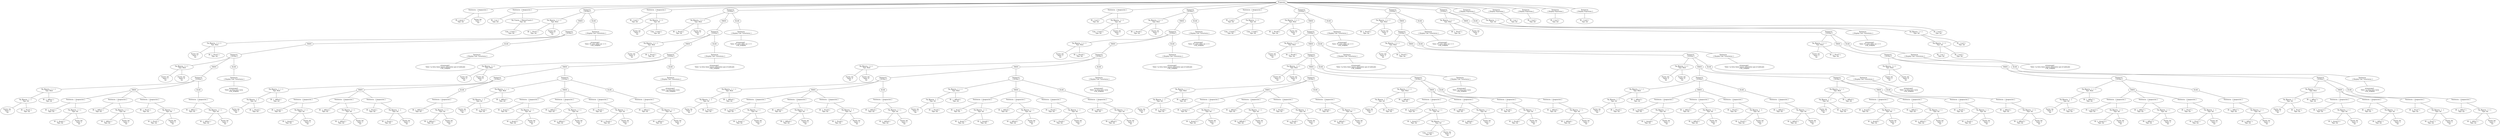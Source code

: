 graph G {nodo_programa[label="Programa"]
nodo_1560911714[label="Sentencia - [ Asignacion ] -
 :="]
nodo_programa--nodo_1560911714
nodo_1972439101[label=" ID - [ pivot ] - 
 Tipo: Int"]
nodo_1560911714--nodo_1972439101
nodo_443308702[label="Factor_Int  
 Valor: 1 
Int"]
nodo_1560911714--nodo_443308702
nodo_1494279232[label="Sentencia - [ Asignacion ] -
 :="]
nodo_programa--nodo_1494279232
nodo_2007328737[label=" ID - [ res ] - 
 Tipo: Int"]
nodo_1494279232--nodo_2007328737
nodo_6566818[label=" Op_Unaria - [ MenosUnario ] - 
 Tipo: Int"]
nodo_1494279232--nodo_6566818
nodo_9309905961[label=" Cola - [ Cola1 ] - 
 Tipo: Int"]
nodo_6566818--nodo_9309905961
nodo_1161082381[label="Sentencia
 - [ If Else ] -"]
nodo_programa--nodo_1161082381
nodo_1067938912[label=" Op_Binaria - [ >= ] - 
 Tipo: Bool"]
nodo_1161082381--nodo_1067938912
nodo_1637506559[label=" ID - [ _Pivot1 ] - 
 Tipo: Int"]
nodo_1067938912--nodo_1637506559
nodo_517380410[label="Factor_Int  
 Valor: 1 
Int"]
nodo_1067938912--nodo_517380410
nodo_11610823811[label="THEN"]
nodo_1161082381--nodo_11610823811
nodo_2117255219[label="Sentencia
 - [ If Else ] -"]
nodo_11610823811--nodo_2117255219
nodo_2058534881[label=" Op_Binaria - [ >= ] - 
 Tipo: Bool"]
nodo_2117255219--nodo_2058534881
nodo_1232367853[label="Factor_Int  
 Valor: 1 
Int"]
nodo_2058534881--nodo_1232367853
nodo_1673605040[label=" ID - [ _Pivot1 ] - 
 Tipo: Int"]
nodo_2058534881--nodo_1673605040
nodo_21172552191[label="THEN"]
nodo_2117255219--nodo_21172552191
nodo_186276003[label="Sentencia
 - [ If Else ] -"]
nodo_21172552191--nodo_186276003
nodo_1681433494[label=" Op_Binaria - [ > ] - 
 Tipo: Bool"]
nodo_186276003--nodo_1681433494
nodo_237061348[label="Factor_Int  
 Valor: 1 
Int"]
nodo_1681433494--nodo_237061348
nodo_1685538367[label="Factor_Int  
 Valor: 0 
Int"]
nodo_1681433494--nodo_1685538367
nodo_1862760031[label="THEN"]
nodo_186276003--nodo_1862760031
nodo_1030870354[label="Sentencia
 - [ If Else ] -"]
nodo_1862760031--nodo_1030870354
nodo_485815673[label=" Op_Binaria - [ == ] - 
 Tipo: Bool"]
nodo_1030870354--nodo_485815673
nodo_410424423[label=" Op_Binaria - [ - ] - 
 Tipo: Int"]
nodo_485815673--nodo_410424423
nodo_1190035432[label="Factor_Int  
 Valor: 1 
Int"]
nodo_410424423--nodo_1190035432
nodo_1963387170[label=" ID - [ _Pivot1 ] - 
 Tipo: Int"]
nodo_410424423--nodo_1963387170
nodo_1323468230[label=" ID - [ _IdPos1 ] - 
 Tipo: Int"]
nodo_485815673--nodo_1323468230
nodo_10308703541[label="THEN"]
nodo_1030870354--nodo_10308703541
nodo_1645995473[label="Sentencia - [ Asignacion ] -
 :="]
nodo_10308703541--nodo_1645995473
nodo_1463801669[label=" ID - [ _Acum1 ] - 
 Tipo: Int"]
nodo_1645995473--nodo_1463801669
nodo_355629945[label=" Op_Binaria - [ + ] - 
 Tipo: Int"]
nodo_1645995473--nodo_355629945
nodo_1327763628[label=" ID - [ _Acum1 ] - 
 Tipo: Int"]
nodo_355629945--nodo_1327763628
nodo_939047783[label="Factor_Int  
 Valor: 1 
Int"]
nodo_355629945--nodo_939047783
nodo_1915503092[label="Sentencia - [ Asignacion ] -
 :="]
nodo_10308703541--nodo_1915503092
nodo_1535128843[label=" ID - [ _IdPos1 ] - 
 Tipo: Int"]
nodo_1915503092--nodo_1535128843
nodo_1567581361[label=" Op_Binaria - [ + ] - 
 Tipo: Int"]
nodo_1915503092--nodo_1567581361
nodo_849460928[label=" ID - [ _IdPos1 ] - 
 Tipo: Int"]
nodo_1567581361--nodo_849460928
nodo_580024961[label="Factor_Int  
 Valor: 1 
Int"]
nodo_1567581361--nodo_580024961
nodo_2027961269[label="Sentencia - [ Asignacion ] -
 :="]
nodo_10308703541--nodo_2027961269
nodo_1586270964[label=" ID - [ _Pivot1 ] - 
 Tipo: Int"]
nodo_2027961269--nodo_1586270964
nodo_1642360923[label=" Op_Binaria - [ - ] - 
 Tipo: Int"]
nodo_2027961269--nodo_1642360923
nodo_1343441044[label=" ID - [ _Pivot1 ] - 
 Tipo: Int"]
nodo_1642360923--nodo_1343441044
nodo_693632176[label="Factor_Int  
 Valor: 1 
Int"]
nodo_1642360923--nodo_693632176
nodo_10308703542[label="ELSE"]
nodo_1030870354--nodo_10308703542
nodo_326549596[label="Sentencia - [ Asignacion ] -
 :="]
nodo_10308703542--nodo_326549596
nodo_1364335809[label=" ID - [ _IdPos1 ] - 
 Tipo: Int"]
nodo_326549596--nodo_1364335809
nodo_458209687[label=" Op_Binaria - [ + ] - 
 Tipo: Int"]
nodo_326549596--nodo_458209687
nodo_233530418[label=" ID - [ _IdPos1 ] - 
 Tipo: Int"]
nodo_458209687--nodo_233530418
nodo_683287027[label="Factor_Int  
 Valor: 1 
Int"]
nodo_458209687--nodo_683287027
nodo_1862760032[label="ELSE"]
nodo_186276003--nodo_1862760032
nodo_1766822961[label="Sentencia
 - [ Display Cad. Caracteres ] -"]
nodo_1862760032--nodo_1766822961
nodo_254413710[label="strmensaje3  
 Valor: La lista esta vacia 
CTE_STRING"]
nodo_1766822961--nodo_254413710
nodo_21172552192[label="ELSE"]
nodo_2117255219--nodo_21172552192
nodo_1496724653[label="Sentencia
 - [ Display Cad. Caracteres ] -"]
nodo_21172552192--nodo_1496724653
nodo_553264065[label="strmensaje2  
 Valor: La lista tiene menos elementos que el indicado 
CTE_STRING"]
nodo_1496724653--nodo_553264065
nodo_11610823812[label="ELSE"]
nodo_1161082381--nodo_11610823812
nodo_897697267[label="Sentencia
 - [ Display Cad. Caracteres ] -"]
nodo_11610823812--nodo_897697267
nodo_1789447862[label="strmensaje1  
 Valor: El valor debe ser >=1 
CTE_STRING"]
nodo_897697267--nodo_1789447862
nodo_1104106489[label="Sentencia - [ Asignacion ] -
 :="]
nodo_programa--nodo_1104106489
nodo_38997010[label=" ID - [ res2 ] - 
 Tipo: Int"]
nodo_1104106489--nodo_38997010
nodo_1029991479[label=" Op_Binaria - [ + ] - 
 Tipo: Int"]
nodo_1104106489--nodo_1029991479
nodo_1650967483[label="Factor_Int  
 Valor: 1 
Int"]
nodo_1029991479--nodo_1650967483
nodo_6481293641[label=" Cola - [ Cola2 ] - 
 Tipo: Int"]
nodo_1029991479--nodo_6481293641
nodo_1942406066[label="Sentencia
 - [ If Else ] -"]
nodo_programa--nodo_1942406066
nodo_1213415012[label=" Op_Binaria - [ >= ] - 
 Tipo: Bool"]
nodo_1942406066--nodo_1213415012
nodo_1688376486[label=" ID - [ _Pivot2 ] - 
 Tipo: Int"]
nodo_1213415012--nodo_1688376486
nodo_2114664380[label="Factor_Int  
 Valor: 1 
Int"]
nodo_1213415012--nodo_2114664380
nodo_19424060661[label="THEN"]
nodo_1942406066--nodo_19424060661
nodo_999661724[label="Sentencia
 - [ If Else ] -"]
nodo_19424060661--nodo_999661724
nodo_1793329556[label=" Op_Binaria - [ >= ] - 
 Tipo: Bool"]
nodo_999661724--nodo_1793329556
nodo_445884362[label="Factor_Int  
 Valor: 2 
Int"]
nodo_1793329556--nodo_445884362
nodo_1031980531[label=" ID - [ _Pivot2 ] - 
 Tipo: Int"]
nodo_1793329556--nodo_1031980531
nodo_9996617241[label="THEN"]
nodo_999661724--nodo_9996617241
nodo_721748895[label="Sentencia
 - [ If Else ] -"]
nodo_9996617241--nodo_721748895
nodo_1642534850[label=" Op_Binaria - [ > ] - 
 Tipo: Bool"]
nodo_721748895--nodo_1642534850
nodo_1724731843[label="Factor_Int  
 Valor: 2 
Int"]
nodo_1642534850--nodo_1724731843
nodo_1305193908[label="Factor_Int  
 Valor: 0 
Int"]
nodo_1642534850--nodo_1305193908
nodo_7217488951[label="THEN"]
nodo_721748895--nodo_7217488951
nodo_1313953385[label="Sentencia
 - [ If Else ] -"]
nodo_7217488951--nodo_1313953385
nodo_399573350[label=" Op_Binaria - [ == ] - 
 Tipo: Bool"]
nodo_1313953385--nodo_399573350
nodo_463345942[label=" Op_Binaria - [ - ] - 
 Tipo: Int"]
nodo_399573350--nodo_463345942
nodo_195600860[label="Factor_Int  
 Valor: 2 
Int"]
nodo_463345942--nodo_195600860
nodo_1334729950[label=" ID - [ _Pivot2 ] - 
 Tipo: Int"]
nodo_463345942--nodo_1334729950
nodo_1347137144[label=" ID - [ _IdPos2 ] - 
 Tipo: Int"]
nodo_399573350--nodo_1347137144
nodo_13139533851[label="THEN"]
nodo_1313953385--nodo_13139533851
nodo_997608398[label="Sentencia - [ Asignacion ] -
 :="]
nodo_13139533851--nodo_997608398
nodo_1973336893[label=" ID - [ _Acum3 ] - 
 Tipo: Int"]
nodo_997608398--nodo_1973336893
nodo_1212899836[label=" Op_Binaria - [ + ] - 
 Tipo: Int"]
nodo_997608398--nodo_1212899836
nodo_1174290147[label=" ID - [ _Acum3 ] - 
 Tipo: Int"]
nodo_1212899836--nodo_1174290147
nodo_87285178[label="Factor_Int  
 Valor: 1 
Int"]
nodo_1212899836--nodo_87285178
nodo_1289696681[label="Sentencia - [ Asignacion ] -
 :="]
nodo_13139533851--nodo_1289696681
nodo_1285044316[label=" ID - [ _IdPos2 ] - 
 Tipo: Int"]
nodo_1289696681--nodo_1285044316
nodo_1607460018[label=" Op_Binaria - [ + ] - 
 Tipo: Int"]
nodo_1289696681--nodo_1607460018
nodo_1811075214[label=" ID - [ _IdPos2 ] - 
 Tipo: Int"]
nodo_1607460018--nodo_1811075214
nodo_1588970020[label="Factor_Int  
 Valor: 1 
Int"]
nodo_1607460018--nodo_1588970020
nodo_1407343478[label="Sentencia - [ Asignacion ] -
 :="]
nodo_13139533851--nodo_1407343478
nodo_1940447180[label=" ID - [ _Pivot2 ] - 
 Tipo: Int"]
nodo_1407343478--nodo_1940447180
nodo_245565335[label=" Op_Binaria - [ - ] - 
 Tipo: Int"]
nodo_1407343478--nodo_245565335
nodo_2121744517[label=" ID - [ _Pivot2 ] - 
 Tipo: Int"]
nodo_245565335--nodo_2121744517
nodo_1066376662[label="Factor_Int  
 Valor: 1 
Int"]
nodo_245565335--nodo_1066376662
nodo_13139533852[label="ELSE"]
nodo_1313953385--nodo_13139533852
nodo_183264084[label="Sentencia - [ Asignacion ] -
 :="]
nodo_13139533852--nodo_183264084
nodo_476402209[label=" ID - [ _IdPos2 ] - 
 Tipo: Int"]
nodo_183264084--nodo_476402209
nodo_1490180672[label=" Op_Binaria - [ + ] - 
 Tipo: Int"]
nodo_183264084--nodo_1490180672
nodo_460332449[label=" ID - [ _IdPos2 ] - 
 Tipo: Int"]
nodo_1490180672--nodo_460332449
nodo_1919892312[label="Factor_Int  
 Valor: 1 
Int"]
nodo_1490180672--nodo_1919892312
nodo_1143839598[label="Sentencia
 - [ If Else ] -"]
nodo_7217488951--nodo_1143839598
nodo_250075633[label=" Op_Binaria - [ == ] - 
 Tipo: Bool"]
nodo_1143839598--nodo_250075633
nodo_358699161[label=" Op_Binaria - [ - ] - 
 Tipo: Int"]
nodo_250075633--nodo_358699161
nodo_517938326[label="Factor_Int  
 Valor: 2 
Int"]
nodo_358699161--nodo_517938326
nodo_914424520[label=" ID - [ _Pivot2 ] - 
 Tipo: Int"]
nodo_358699161--nodo_914424520
nodo_110718392[label=" ID - [ _IdPos2 ] - 
 Tipo: Int"]
nodo_250075633--nodo_110718392
nodo_11438395981[label="THEN"]
nodo_1143839598--nodo_11438395981
nodo_425918570[label="Sentencia - [ Asignacion ] -
 :="]
nodo_11438395981--nodo_425918570
nodo_2143192188[label=" ID - [ _Acum3 ] - 
 Tipo: Int"]
nodo_425918570--nodo_2143192188
nodo_1100439041[label=" Op_Binaria - [ + ] - 
 Tipo: Int"]
nodo_425918570--nodo_1100439041
nodo_204349222[label=" ID - [ _Acum3 ] - 
 Tipo: Int"]
nodo_1100439041--nodo_204349222
nodo_610998173[label="Factor_Int  
 Valor: 2 
Int"]
nodo_1100439041--nodo_610998173
nodo_231685785[label="Sentencia - [ Asignacion ] -
 :="]
nodo_11438395981--nodo_231685785
nodo_114935352[label=" ID - [ _IdPos2 ] - 
 Tipo: Int"]
nodo_231685785--nodo_114935352
nodo_2110121908[label=" Op_Binaria - [ + ] - 
 Tipo: Int"]
nodo_231685785--nodo_2110121908
nodo_32374789[label=" ID - [ _IdPos2 ] - 
 Tipo: Int"]
nodo_2110121908--nodo_32374789
nodo_1973538135[label="Factor_Int  
 Valor: 1 
Int"]
nodo_2110121908--nodo_1973538135
nodo_1023487453[label="Sentencia - [ Asignacion ] -
 :="]
nodo_11438395981--nodo_1023487453
nodo_1865127310[label=" ID - [ _Pivot2 ] - 
 Tipo: Int"]
nodo_1023487453--nodo_1865127310
nodo_515132998[label=" Op_Binaria - [ - ] - 
 Tipo: Int"]
nodo_1023487453--nodo_515132998
nodo_1694819250[label=" ID - [ _Pivot2 ] - 
 Tipo: Int"]
nodo_515132998--nodo_1694819250
nodo_1365202186[label="Factor_Int  
 Valor: 1 
Int"]
nodo_515132998--nodo_1365202186
nodo_11438395982[label="ELSE"]
nodo_1143839598--nodo_11438395982
nodo_1651191114[label="Sentencia - [ Asignacion ] -
 :="]
nodo_11438395982--nodo_1651191114
nodo_1586600255[label=" ID - [ _IdPos2 ] - 
 Tipo: Int"]
nodo_1651191114--nodo_1586600255
nodo_474675244[label=" Op_Binaria - [ + ] - 
 Tipo: Int"]
nodo_1651191114--nodo_474675244
nodo_932583850[label=" ID - [ _IdPos2 ] - 
 Tipo: Int"]
nodo_474675244--nodo_932583850
nodo_212628335[label="Factor_Int  
 Valor: 1 
Int"]
nodo_474675244--nodo_212628335
nodo_7217488952[label="ELSE"]
nodo_721748895--nodo_7217488952
nodo_1579572132[label="Sentencia
 - [ Display Cad. Caracteres ] -"]
nodo_7217488952--nodo_1579572132
nodo_359023572[label="strmensaje3  
 Valor: La lista esta vacia 
CTE_STRING"]
nodo_1579572132--nodo_359023572
nodo_9996617242[label="ELSE"]
nodo_999661724--nodo_9996617242
nodo_305808283[label="Sentencia
 - [ Display Cad. Caracteres ] -"]
nodo_9996617242--nodo_305808283
nodo_2111991224[label="strmensaje2  
 Valor: La lista tiene menos elementos que el indicado 
CTE_STRING"]
nodo_305808283--nodo_2111991224
nodo_19424060662[label="ELSE"]
nodo_1942406066--nodo_19424060662
nodo_292938459[label="Sentencia
 - [ Display Cad. Caracteres ] -"]
nodo_19424060662--nodo_292938459
nodo_917142466[label="strmensaje1  
 Valor: El valor debe ser >=1 
CTE_STRING"]
nodo_292938459--nodo_917142466
nodo_636718812[label="Sentencia - [ Asignacion ] -
 :="]
nodo_programa--nodo_636718812
nodo_1993134103[label=" ID - [ res3 ] - 
 Tipo: Int"]
nodo_636718812--nodo_1993134103
nodo_1558600329[label=" Op_Binaria - [ + ] - 
 Tipo: Int"]
nodo_636718812--nodo_1558600329
nodo_11093715691[label=" Cola - [ Cola3 ] - 
 Tipo: Int"]
nodo_1558600329--nodo_11093715691
nodo_405662939[label="Sentencia
 - [ If Else ] -"]
nodo_programa--nodo_405662939
nodo_653305407[label=" Op_Binaria - [ >= ] - 
 Tipo: Bool"]
nodo_405662939--nodo_653305407
nodo_1130478920[label=" ID - [ _Pivot4 ] - 
 Tipo: Int"]
nodo_653305407--nodo_1130478920
nodo_1404928347[label="Factor_Int  
 Valor: 1 
Int"]
nodo_653305407--nodo_1404928347
nodo_4056629391[label="THEN"]
nodo_405662939--nodo_4056629391
nodo_604107971[label="Sentencia
 - [ If Else ] -"]
nodo_4056629391--nodo_604107971
nodo_123961122[label=" Op_Binaria - [ >= ] - 
 Tipo: Bool"]
nodo_604107971--nodo_123961122
nodo_1227229563[label="Factor_Int  
 Valor: 2 
Int"]
nodo_123961122--nodo_1227229563
nodo_1982791261[label=" ID - [ _Pivot4 ] - 
 Tipo: Int"]
nodo_123961122--nodo_1982791261
nodo_6041079711[label="THEN"]
nodo_604107971--nodo_6041079711
nodo_1562557367[label="Sentencia
 - [ If Else ] -"]
nodo_6041079711--nodo_1562557367
nodo_1101288798[label=" Op_Binaria - [ > ] - 
 Tipo: Bool"]
nodo_1562557367--nodo_1101288798
nodo_942731712[label="Factor_Int  
 Valor: 2 
Int"]
nodo_1101288798--nodo_942731712
nodo_971848845[label="Factor_Int  
 Valor: 0 
Int"]
nodo_1101288798--nodo_971848845
nodo_15625573671[label="THEN"]
nodo_1562557367--nodo_15625573671
nodo_1910163204[label="Sentencia
 - [ If Else ] -"]
nodo_15625573671--nodo_1910163204
nodo_305623748[label=" Op_Binaria - [ == ] - 
 Tipo: Bool"]
nodo_1910163204--nodo_305623748
nodo_758529971[label=" Op_Binaria - [ - ] - 
 Tipo: Int"]
nodo_305623748--nodo_758529971
nodo_2104457164[label="Factor_Int  
 Valor: 2 
Int"]
nodo_758529971--nodo_2104457164
nodo_1521118594[label=" ID - [ _Pivot4 ] - 
 Tipo: Int"]
nodo_758529971--nodo_1521118594
nodo_1940030785[label=" ID - [ _IdPos4 ] - 
 Tipo: Int"]
nodo_305623748--nodo_1940030785
nodo_19101632041[label="THEN"]
nodo_1910163204--nodo_19101632041
nodo_1869997857[label="Sentencia - [ Asignacion ] -
 :="]
nodo_19101632041--nodo_1869997857
nodo_1763847188[label=" ID - [ _Acum7 ] - 
 Tipo: Int"]
nodo_1869997857--nodo_1763847188
nodo_1617791695[label=" Op_Binaria - [ + ] - 
 Tipo: Int"]
nodo_1869997857--nodo_1617791695
nodo_125993742[label=" ID - [ _Acum7 ] - 
 Tipo: Int"]
nodo_1617791695--nodo_125993742
nodo_94438417[label="Factor_Int  
 Valor: 2 
Int"]
nodo_1617791695--nodo_94438417
nodo_1192108080[label="Sentencia - [ Asignacion ] -
 :="]
nodo_19101632041--nodo_1192108080
nodo_1068824137[label=" ID - [ _IdPos4 ] - 
 Tipo: Int"]
nodo_1192108080--nodo_1068824137
nodo_864237698[label=" Op_Binaria - [ + ] - 
 Tipo: Int"]
nodo_1192108080--nodo_864237698
nodo_537548559[label=" ID - [ _IdPos4 ] - 
 Tipo: Int"]
nodo_864237698--nodo_537548559
nodo_380894366[label="Factor_Int  
 Valor: 1 
Int"]
nodo_864237698--nodo_380894366
nodo_237852351[label="Sentencia - [ Asignacion ] -
 :="]
nodo_19101632041--nodo_237852351
nodo_608188624[label=" ID - [ _Pivot4 ] - 
 Tipo: Int"]
nodo_237852351--nodo_608188624
nodo_1451270520[label=" Op_Binaria - [ - ] - 
 Tipo: Int"]
nodo_237852351--nodo_1451270520
nodo_1608446010[label=" ID - [ _Pivot4 ] - 
 Tipo: Int"]
nodo_1451270520--nodo_1608446010
nodo_992136656[label="Factor_Int  
 Valor: 1 
Int"]
nodo_1451270520--nodo_992136656
nodo_19101632042[label="ELSE"]
nodo_1910163204--nodo_19101632042
nodo_511833308[label="Sentencia - [ Asignacion ] -
 :="]
nodo_19101632042--nodo_511833308
nodo_1297685781[label=" ID - [ _IdPos4 ] - 
 Tipo: Int"]
nodo_511833308--nodo_1297685781
nodo_1705929636[label=" Op_Binaria - [ + ] - 
 Tipo: Int"]
nodo_511833308--nodo_1705929636
nodo_1221555852[label=" ID - [ _IdPos4 ] - 
 Tipo: Int"]
nodo_1705929636--nodo_1221555852
nodo_1509514333[label="Factor_Int  
 Valor: 1 
Int"]
nodo_1705929636--nodo_1509514333
nodo_1556956098[label="Sentencia
 - [ If Else ] -"]
nodo_15625573671--nodo_1556956098
nodo_1252585652[label=" Op_Binaria - [ == ] - 
 Tipo: Bool"]
nodo_1556956098--nodo_1252585652
nodo_2036368507[label=" Op_Binaria - [ - ] - 
 Tipo: Int"]
nodo_1252585652--nodo_2036368507
nodo_1785210046[label="Factor_Int  
 Valor: 2 
Int"]
nodo_2036368507--nodo_1785210046
nodo_1552787810[label=" ID - [ _Pivot4 ] - 
 Tipo: Int"]
nodo_2036368507--nodo_1552787810
nodo_1361960727[label=" ID - [ _IdPos4 ] - 
 Tipo: Int"]
nodo_1252585652--nodo_1361960727
nodo_15569560981[label="THEN"]
nodo_1556956098--nodo_15569560981
nodo_739498517[label="Sentencia - [ Asignacion ] -
 :="]
nodo_15569560981--nodo_739498517
nodo_125130493[label=" ID - [ _Acum7 ] - 
 Tipo: Int"]
nodo_739498517--nodo_125130493
nodo_914504136[label=" Op_Binaria - [ + ] - 
 Tipo: Int"]
nodo_739498517--nodo_914504136
nodo_166239592[label=" ID - [ _Acum7 ] - 
 Tipo: Int"]
nodo_914504136--nodo_166239592
nodo_991505714[label=" ID - [ _Acum6 ] - 
 Tipo: Int"]
nodo_914504136--nodo_991505714
nodo_385242642[label="Sentencia - [ Asignacion ] -
 :="]
nodo_15569560981--nodo_385242642
nodo_824009085[label=" ID - [ _IdPos4 ] - 
 Tipo: Int"]
nodo_385242642--nodo_824009085
nodo_2085857771[label=" Op_Binaria - [ + ] - 
 Tipo: Int"]
nodo_385242642--nodo_2085857771
nodo_248609774[label=" ID - [ _IdPos4 ] - 
 Tipo: Int"]
nodo_2085857771--nodo_248609774
nodo_708049632[label="Factor_Int  
 Valor: 1 
Int"]
nodo_2085857771--nodo_708049632
nodo_1887400018[label="Sentencia - [ Asignacion ] -
 :="]
nodo_15569560981--nodo_1887400018
nodo_285377351[label=" ID - [ _Pivot4 ] - 
 Tipo: Int"]
nodo_1887400018--nodo_285377351
nodo_344560770[label=" Op_Binaria - [ - ] - 
 Tipo: Int"]
nodo_1887400018--nodo_344560770
nodo_559450121[label=" ID - [ _Pivot4 ] - 
 Tipo: Int"]
nodo_344560770--nodo_559450121
nodo_716083600[label="Factor_Int  
 Valor: 1 
Int"]
nodo_344560770--nodo_716083600
nodo_15569560982[label="ELSE"]
nodo_1556956098--nodo_15569560982
nodo_791885625[label="Sentencia - [ Asignacion ] -
 :="]
nodo_15569560982--nodo_791885625
nodo_2001112025[label=" ID - [ _IdPos4 ] - 
 Tipo: Int"]
nodo_791885625--nodo_2001112025
nodo_314265080[label=" Op_Binaria - [ + ] - 
 Tipo: Int"]
nodo_791885625--nodo_314265080
nodo_1288141870[label=" ID - [ _IdPos4 ] - 
 Tipo: Int"]
nodo_314265080--nodo_1288141870
nodo_2054881392[label="Factor_Int  
 Valor: 1 
Int"]
nodo_314265080--nodo_2054881392
nodo_15625573672[label="ELSE"]
nodo_1562557367--nodo_15625573672
nodo_966808741[label="Sentencia
 - [ Display Cad. Caracteres ] -"]
nodo_15625573672--nodo_966808741
nodo_1908153060[label="strmensaje3  
 Valor: La lista esta vacia 
CTE_STRING"]
nodo_966808741--nodo_1908153060
nodo_6041079712[label="ELSE"]
nodo_604107971--nodo_6041079712
nodo_116211441[label="Sentencia
 - [ Display Cad. Caracteres ] -"]
nodo_6041079712--nodo_116211441
nodo_607635164[label="strmensaje2  
 Valor: La lista tiene menos elementos que el indicado 
CTE_STRING"]
nodo_116211441--nodo_607635164
nodo_4056629392[label="ELSE"]
nodo_405662939--nodo_4056629392
nodo_529116035[label="Sentencia
 - [ Display Cad. Caracteres ] -"]
nodo_4056629392--nodo_529116035
nodo_242481580[label="strmensaje1  
 Valor: El valor debe ser >=1 
CTE_STRING"]
nodo_529116035--nodo_242481580
nodo_728890494[label="Factor_Int  
 Valor: 1 
Int"]
nodo_1558600329--nodo_728890494
nodo_1469821799[label="Sentencia - [ Asignacion ] -
 :="]
nodo_programa--nodo_1469821799
nodo_1627800613[label=" ID - [ res4 ] - 
 Tipo: Int"]
nodo_1469821799--nodo_1627800613
nodo_584634336[label=" Op_Binaria - [ + ] - 
 Tipo: Int"]
nodo_1469821799--nodo_584634336
nodo_966399971[label=" Cola - [ Cola4 ] - 
 Tipo: Int"]
nodo_584634336--nodo_966399971
nodo_2065530879[label="Sentencia
 - [ If Else ] -"]
nodo_programa--nodo_2065530879
nodo_697960108[label=" Op_Binaria - [ >= ] - 
 Tipo: Bool"]
nodo_2065530879--nodo_697960108
nodo_943010986[label=" ID - [ _Pivot6 ] - 
 Tipo: Int"]
nodo_697960108--nodo_943010986
nodo_1807837413[label="Factor_Int  
 Valor: 1 
Int"]
nodo_697960108--nodo_1807837413
nodo_20655308791[label="THEN"]
nodo_2065530879--nodo_20655308791
nodo_2066940133[label="Sentencia
 - [ If Else ] -"]
nodo_20655308791--nodo_2066940133
nodo_48612937[label=" Op_Binaria - [ >= ] - 
 Tipo: Bool"]
nodo_2066940133--nodo_48612937
nodo_325333723[label="Factor_Int  
 Valor: 2 
Int"]
nodo_48612937--nodo_325333723
nodo_1937962514[label=" ID - [ _Pivot6 ] - 
 Tipo: Int"]
nodo_48612937--nodo_1937962514
nodo_20669401331[label="THEN"]
nodo_2066940133--nodo_20669401331
nodo_274064559[label="Sentencia
 - [ If Else ] -"]
nodo_20669401331--nodo_274064559
nodo_1018081122[label=" Op_Binaria - [ > ] - 
 Tipo: Bool"]
nodo_274064559--nodo_1018081122
nodo_242131142[label="Factor_Int  
 Valor: 2 
Int"]
nodo_1018081122--nodo_242131142
nodo_1782113663[label="Factor_Int  
 Valor: 0 
Int"]
nodo_1018081122--nodo_1782113663
nodo_2740645591[label="THEN"]
nodo_274064559--nodo_2740645591
nodo_1433867275[label="Sentencia
 - [ If Else ] -"]
nodo_2740645591--nodo_1433867275
nodo_476800120[label=" Op_Binaria - [ == ] - 
 Tipo: Bool"]
nodo_1433867275--nodo_476800120
nodo_1744347043[label=" Op_Binaria - [ - ] - 
 Tipo: Int"]
nodo_476800120--nodo_1744347043
nodo_1254526270[label="Factor_Int  
 Valor: 2 
Int"]
nodo_1744347043--nodo_1254526270
nodo_662441761[label=" ID - [ _Pivot6 ] - 
 Tipo: Int"]
nodo_1744347043--nodo_662441761
nodo_1618212626[label=" ID - [ _IdPos6 ] - 
 Tipo: Int"]
nodo_476800120--nodo_1618212626
nodo_14338672751[label="THEN"]
nodo_1433867275--nodo_14338672751
nodo_1129670968[label="Sentencia - [ Asignacion ] -
 :="]
nodo_14338672751--nodo_1129670968
nodo_1023714065[label=" ID - [ _Acum11 ] - 
 Tipo: Int"]
nodo_1129670968--nodo_1023714065
nodo_2051450519[label=" Op_Binaria - [ + ] - 
 Tipo: Int"]
nodo_1129670968--nodo_2051450519
nodo_99747242[label=" ID - [ _Acum11 ] - 
 Tipo: Int"]
nodo_2051450519--nodo_99747242
nodo_445051633[label="Factor_Int  
 Valor: 1 
Int"]
nodo_2051450519--nodo_445051633
nodo_1837543557[label="Sentencia - [ Asignacion ] -
 :="]
nodo_14338672751--nodo_1837543557
nodo_1971489295[label=" ID - [ _IdPos6 ] - 
 Tipo: Int"]
nodo_1837543557--nodo_1971489295
nodo_985655350[label=" Op_Binaria - [ + ] - 
 Tipo: Int"]
nodo_1837543557--nodo_985655350
nodo_804611486[label=" ID - [ _IdPos6 ] - 
 Tipo: Int"]
nodo_985655350--nodo_804611486
nodo_2008017533[label="Factor_Int  
 Valor: 1 
Int"]
nodo_985655350--nodo_2008017533
nodo_370988149[label="Sentencia - [ Asignacion ] -
 :="]
nodo_14338672751--nodo_370988149
nodo_1395089624[label=" ID - [ _Pivot6 ] - 
 Tipo: Int"]
nodo_370988149--nodo_1395089624
nodo_1476011703[label=" Op_Binaria - [ - ] - 
 Tipo: Int"]
nodo_370988149--nodo_1476011703
nodo_1603195447[label=" ID - [ _Pivot6 ] - 
 Tipo: Int"]
nodo_1476011703--nodo_1603195447
nodo_792791759[label="Factor_Int  
 Valor: 1 
Int"]
nodo_1476011703--nodo_792791759
nodo_14338672752[label="ELSE"]
nodo_1433867275--nodo_14338672752
nodo_1191747167[label="Sentencia - [ Asignacion ] -
 :="]
nodo_14338672752--nodo_1191747167
nodo_1094834071[label=" ID - [ _IdPos6 ] - 
 Tipo: Int"]
nodo_1191747167--nodo_1094834071
nodo_1761061602[label=" Op_Binaria - [ + ] - 
 Tipo: Int"]
nodo_1191747167--nodo_1761061602
nodo_1330106945[label=" ID - [ _IdPos6 ] - 
 Tipo: Int"]
nodo_1761061602--nodo_1330106945
nodo_1279149968[label="Factor_Int  
 Valor: 1 
Int"]
nodo_1761061602--nodo_1279149968
nodo_59559151[label="Sentencia
 - [ If Else ] -"]
nodo_2740645591--nodo_59559151
nodo_1450821318[label=" Op_Binaria - [ == ] - 
 Tipo: Bool"]
nodo_59559151--nodo_1450821318
nodo_668849042[label=" Op_Binaria - [ - ] - 
 Tipo: Int"]
nodo_1450821318--nodo_668849042
nodo_434176574[label="Factor_Int  
 Valor: 2 
Int"]
nodo_668849042--nodo_434176574
nodo_2096057945[label=" ID - [ _Pivot6 ] - 
 Tipo: Int"]
nodo_668849042--nodo_2096057945
nodo_1689843956[label=" ID - [ _IdPos6 ] - 
 Tipo: Int"]
nodo_1450821318--nodo_1689843956
nodo_595591511[label="THEN"]
nodo_59559151--nodo_595591511
nodo_766572210[label="Sentencia - [ Asignacion ] -
 :="]
nodo_595591511--nodo_766572210
nodo_1020391880[label=" ID - [ _Acum11 ] - 
 Tipo: Int"]
nodo_766572210--nodo_1020391880
nodo_977993101[label=" Op_Binaria - [ + ] - 
 Tipo: Int"]
nodo_766572210--nodo_977993101
nodo_429313384[label=" ID - [ _Acum11 ] - 
 Tipo: Int"]
nodo_977993101--nodo_429313384
nodo_1267032364[label=" Op_Binaria - [ + ] - 
 Tipo: Int"]
nodo_977993101--nodo_1267032364
nodo_11479858081[label=" Cola - [ Cola5 ] - 
 Tipo: Int"]
nodo_1267032364--nodo_11479858081
nodo_859417998[label="Sentencia
 - [ If Else ] -"]
nodo_programa--nodo_859417998
nodo_5592464[label=" Op_Binaria - [ >= ] - 
 Tipo: Bool"]
nodo_859417998--nodo_5592464
nodo_1830712962[label=" ID - [ _Pivot5 ] - 
 Tipo: Int"]
nodo_5592464--nodo_1830712962
nodo_1112280004[label="Factor_Int  
 Valor: 1 
Int"]
nodo_5592464--nodo_1112280004
nodo_8594179981[label="THEN"]
nodo_859417998--nodo_8594179981
nodo_1013423070[label="Sentencia
 - [ If Else ] -"]
nodo_8594179981--nodo_1013423070
nodo_380936215[label=" Op_Binaria - [ >= ] - 
 Tipo: Bool"]
nodo_1013423070--nodo_380936215
nodo_142638629[label="Factor_Int  
 Valor: 2 
Int"]
nodo_380936215--nodo_142638629
nodo_707806938[label=" ID - [ _Pivot5 ] - 
 Tipo: Int"]
nodo_380936215--nodo_707806938
nodo_10134230701[label="THEN"]
nodo_1013423070--nodo_10134230701
nodo_705265961[label="Sentencia
 - [ If Else ] -"]
nodo_10134230701--nodo_705265961
nodo_428746855[label=" Op_Binaria - [ > ] - 
 Tipo: Bool"]
nodo_705265961--nodo_428746855
nodo_317983781[label="Factor_Int  
 Valor: 2 
Int"]
nodo_428746855--nodo_317983781
nodo_987405879[label="Factor_Int  
 Valor: 0 
Int"]
nodo_428746855--nodo_987405879
nodo_7052659611[label="THEN"]
nodo_705265961--nodo_7052659611
nodo_1555845260[label="Sentencia
 - [ If Else ] -"]
nodo_7052659611--nodo_1555845260
nodo_874088044[label=" Op_Binaria - [ == ] - 
 Tipo: Bool"]
nodo_1555845260--nodo_874088044
nodo_104739310[label=" Op_Binaria - [ - ] - 
 Tipo: Int"]
nodo_874088044--nodo_104739310
nodo_1761291320[label="Factor_Int  
 Valor: 2 
Int"]
nodo_104739310--nodo_1761291320
nodo_1451043227[label=" ID - [ _Pivot5 ] - 
 Tipo: Int"]
nodo_104739310--nodo_1451043227
nodo_783286238[label=" ID - [ _IdPos5 ] - 
 Tipo: Int"]
nodo_874088044--nodo_783286238
nodo_15558452601[label="THEN"]
nodo_1555845260--nodo_15558452601
nodo_1500056228[label="Sentencia - [ Asignacion ] -
 :="]
nodo_15558452601--nodo_1500056228
nodo_1749186397[label=" ID - [ _Acum9 ] - 
 Tipo: Int"]
nodo_1500056228--nodo_1749186397
nodo_1464642111[label=" Op_Binaria - [ + ] - 
 Tipo: Int"]
nodo_1500056228--nodo_1464642111
nodo_105704967[label=" ID - [ _Acum9 ] - 
 Tipo: Int"]
nodo_1464642111--nodo_105704967
nodo_1051754451[label="Factor_Int  
 Valor: 1 
Int"]
nodo_1464642111--nodo_1051754451
nodo_392292416[label="Sentencia - [ Asignacion ] -
 :="]
nodo_15558452601--nodo_392292416
nodo_1818402158[label=" ID - [ _IdPos5 ] - 
 Tipo: Int"]
nodo_392292416--nodo_1818402158
nodo_1590550415[label=" Op_Binaria - [ + ] - 
 Tipo: Int"]
nodo_392292416--nodo_1590550415
nodo_1058025095[label=" ID - [ _IdPos5 ] - 
 Tipo: Int"]
nodo_1590550415--nodo_1058025095
nodo_665576141[label="Factor_Int  
 Valor: 1 
Int"]
nodo_1590550415--nodo_665576141
nodo_1599771323[label="Sentencia - [ Asignacion ] -
 :="]
nodo_15558452601--nodo_1599771323
nodo_1876631416[label=" ID - [ _Pivot5 ] - 
 Tipo: Int"]
nodo_1599771323--nodo_1876631416
nodo_1359044626[label=" Op_Binaria - [ - ] - 
 Tipo: Int"]
nodo_1599771323--nodo_1359044626
nodo_692342133[label=" ID - [ _Pivot5 ] - 
 Tipo: Int"]
nodo_1359044626--nodo_692342133
nodo_578866604[label="Factor_Int  
 Valor: 1 
Int"]
nodo_1359044626--nodo_578866604
nodo_15558452602[label="ELSE"]
nodo_1555845260--nodo_15558452602
nodo_353842779[label="Sentencia - [ Asignacion ] -
 :="]
nodo_15558452602--nodo_353842779
nodo_1338823963[label=" ID - [ _IdPos5 ] - 
 Tipo: Int"]
nodo_353842779--nodo_1338823963
nodo_1156060786[label=" Op_Binaria - [ + ] - 
 Tipo: Int"]
nodo_353842779--nodo_1156060786
nodo_1612799726[label=" ID - [ _IdPos5 ] - 
 Tipo: Int"]
nodo_1156060786--nodo_1612799726
nodo_1286084959[label="Factor_Int  
 Valor: 1 
Int"]
nodo_1156060786--nodo_1286084959
nodo_1709537756[label="Sentencia
 - [ If Else ] -"]
nodo_7052659611--nodo_1709537756
nodo_1639622804[label=" Op_Binaria - [ == ] - 
 Tipo: Bool"]
nodo_1709537756--nodo_1639622804
nodo_184966243[label=" Op_Binaria - [ - ] - 
 Tipo: Int"]
nodo_1639622804--nodo_184966243
nodo_124313277[label="Factor_Int  
 Valor: 2 
Int"]
nodo_184966243--nodo_124313277
nodo_1225616405[label=" ID - [ _Pivot5 ] - 
 Tipo: Int"]
nodo_184966243--nodo_1225616405
nodo_2101842856[label=" ID - [ _IdPos5 ] - 
 Tipo: Int"]
nodo_1639622804--nodo_2101842856
nodo_17095377561[label="THEN"]
nodo_1709537756--nodo_17095377561
nodo_1151020327[label="Sentencia - [ Asignacion ] -
 :="]
nodo_17095377561--nodo_1151020327
nodo_88579647[label=" ID - [ _Acum9 ] - 
 Tipo: Int"]
nodo_1151020327--nodo_88579647
nodo_654845766[label=" Op_Binaria - [ + ] - 
 Tipo: Int"]
nodo_1151020327--nodo_654845766
nodo_1712536284[label=" ID - [ _Acum9 ] - 
 Tipo: Int"]
nodo_654845766--nodo_1712536284
nodo_1349277854[label="Factor_Int  
 Valor: 2 
Int"]
nodo_654845766--nodo_1349277854
nodo_2080166188[label="Sentencia - [ Asignacion ] -
 :="]
nodo_17095377561--nodo_2080166188
nodo_1123225098[label=" ID - [ _IdPos5 ] - 
 Tipo: Int"]
nodo_2080166188--nodo_1123225098
nodo_606548741[label=" Op_Binaria - [ + ] - 
 Tipo: Int"]
nodo_2080166188--nodo_606548741
nodo_1528637575[label=" ID - [ _IdPos5 ] - 
 Tipo: Int"]
nodo_606548741--nodo_1528637575
nodo_1190524793[label="Factor_Int  
 Valor: 1 
Int"]
nodo_606548741--nodo_1190524793
nodo_472654579[label="Sentencia - [ Asignacion ] -
 :="]
nodo_17095377561--nodo_472654579
nodo_26117480[label=" ID - [ _Pivot5 ] - 
 Tipo: Int"]
nodo_472654579--nodo_26117480
nodo_870698190[label=" Op_Binaria - [ - ] - 
 Tipo: Int"]
nodo_472654579--nodo_870698190
nodo_1514322932[label=" ID - [ _Pivot5 ] - 
 Tipo: Int"]
nodo_870698190--nodo_1514322932
nodo_654582261[label="Factor_Int  
 Valor: 1 
Int"]
nodo_870698190--nodo_654582261
nodo_17095377562[label="ELSE"]
nodo_1709537756--nodo_17095377562
nodo_1389647288[label="Sentencia - [ Asignacion ] -
 :="]
nodo_17095377562--nodo_1389647288
nodo_1330278544[label=" ID - [ _IdPos5 ] - 
 Tipo: Int"]
nodo_1389647288--nodo_1330278544
nodo_1634198[label=" Op_Binaria - [ + ] - 
 Tipo: Int"]
nodo_1389647288--nodo_1634198
nodo_110456297[label=" ID - [ _IdPos5 ] - 
 Tipo: Int"]
nodo_1634198--nodo_110456297
nodo_1989972246[label="Factor_Int  
 Valor: 1 
Int"]
nodo_1634198--nodo_1989972246
nodo_7052659612[label="ELSE"]
nodo_705265961--nodo_7052659612
nodo_1791930789[label="Sentencia
 - [ Display Cad. Caracteres ] -"]
nodo_7052659612--nodo_1791930789
nodo_762152757[label="strmensaje3  
 Valor: La lista esta vacia 
CTE_STRING"]
nodo_1791930789--nodo_762152757
nodo_10134230702[label="ELSE"]
nodo_1013423070--nodo_10134230702
nodo_12209492[label="Sentencia
 - [ Display Cad. Caracteres ] -"]
nodo_10134230702--nodo_12209492
nodo_314337396[label="strmensaje2  
 Valor: La lista tiene menos elementos que el indicado 
CTE_STRING"]
nodo_12209492--nodo_314337396
nodo_8594179982[label="ELSE"]
nodo_859417998--nodo_8594179982
nodo_232824863[label="Sentencia
 - [ Display Cad. Caracteres ] -"]
nodo_8594179982--nodo_232824863
nodo_1282788025[label="strmensaje1  
 Valor: El valor debe ser >=1 
CTE_STRING"]
nodo_232824863--nodo_1282788025
nodo_2040495657[label="Factor_Int  
 Valor: 5 
Int"]
nodo_1267032364--nodo_2040495657
nodo_519569038[label="Sentencia - [ Asignacion ] -
 :="]
nodo_595591511--nodo_519569038
nodo_1870252780[label=" ID - [ _IdPos6 ] - 
 Tipo: Int"]
nodo_519569038--nodo_1870252780
nodo_1729199940[label=" Op_Binaria - [ + ] - 
 Tipo: Int"]
nodo_519569038--nodo_1729199940
nodo_97730845[label=" ID - [ _IdPos6 ] - 
 Tipo: Int"]
nodo_1729199940--nodo_97730845
nodo_611437735[label="Factor_Int  
 Valor: 1 
Int"]
nodo_1729199940--nodo_611437735
nodo_100555887[label="Sentencia - [ Asignacion ] -
 :="]
nodo_595591511--nodo_100555887
nodo_1769597131[label=" ID - [ _Pivot6 ] - 
 Tipo: Int"]
nodo_100555887--nodo_1769597131
nodo_1983747920[label=" Op_Binaria - [ - ] - 
 Tipo: Int"]
nodo_100555887--nodo_1983747920
nodo_1543727556[label=" ID - [ _Pivot6 ] - 
 Tipo: Int"]
nodo_1983747920--nodo_1543727556
nodo_736709391[label="Factor_Int  
 Valor: 1 
Int"]
nodo_1983747920--nodo_736709391
nodo_595591512[label="ELSE"]
nodo_59559151--nodo_595591512
nodo_225493257[label="Sentencia - [ Asignacion ] -
 :="]
nodo_595591512--nodo_225493257
nodo_401424608[label=" ID - [ _IdPos6 ] - 
 Tipo: Int"]
nodo_225493257--nodo_401424608
nodo_1348949648[label=" Op_Binaria - [ + ] - 
 Tipo: Int"]
nodo_225493257--nodo_1348949648
nodo_834133664[label=" ID - [ _IdPos6 ] - 
 Tipo: Int"]
nodo_1348949648--nodo_834133664
nodo_985934102[label="Factor_Int  
 Valor: 1 
Int"]
nodo_1348949648--nodo_985934102
nodo_2740645592[label="ELSE"]
nodo_274064559--nodo_2740645592
nodo_1205044462[label="Sentencia
 - [ Display Cad. Caracteres ] -"]
nodo_2740645592--nodo_1205044462
nodo_761960786[label="strmensaje3  
 Valor: La lista esta vacia 
CTE_STRING"]
nodo_1205044462--nodo_761960786
nodo_20669401332[label="ELSE"]
nodo_2066940133--nodo_20669401332
nodo_581374081[label="Sentencia
 - [ Display Cad. Caracteres ] -"]
nodo_20669401332--nodo_581374081
nodo_959447386[label="strmensaje2  
 Valor: La lista tiene menos elementos que el indicado 
CTE_STRING"]
nodo_581374081--nodo_959447386
nodo_20655308792[label="ELSE"]
nodo_2065530879--nodo_20655308792
nodo_1654589030[label="Sentencia
 - [ Display Cad. Caracteres ] -"]
nodo_20655308792--nodo_1654589030
nodo_466002798[label="strmensaje1  
 Valor: El valor debe ser >=1 
CTE_STRING"]
nodo_1654589030--nodo_466002798
nodo_13944388581[label=" Cola - [ Cola6 ] - 
 Tipo: Int"]
nodo_584634336--nodo_13944388581
nodo_33524623[label="Sentencia
 - [ If Else ] -"]
nodo_programa--nodo_33524623
nodo_947679291[label=" Op_Binaria - [ >= ] - 
 Tipo: Bool"]
nodo_33524623--nodo_947679291
nodo_575335780[label=" ID - [ _Pivot7 ] - 
 Tipo: Int"]
nodo_947679291--nodo_575335780
nodo_205125520[label="Factor_Int  
 Valor: 1 
Int"]
nodo_947679291--nodo_205125520
nodo_335246231[label="THEN"]
nodo_33524623--nodo_335246231
nodo_1911006827[label="Sentencia
 - [ If Else ] -"]
nodo_335246231--nodo_1911006827
nodo_717356484[label=" Op_Binaria - [ >= ] - 
 Tipo: Bool"]
nodo_1911006827--nodo_717356484
nodo_1595212853[label="Factor_Int  
 Valor: 2 
Int"]
nodo_717356484--nodo_1595212853
nodo_475266352[label=" ID - [ _Pivot7 ] - 
 Tipo: Int"]
nodo_717356484--nodo_475266352
nodo_19110068271[label="THEN"]
nodo_1911006827--nodo_19110068271
nodo_1355531311[label="Sentencia
 - [ If Else ] -"]
nodo_19110068271--nodo_1355531311
nodo_1967205423[label=" Op_Binaria - [ > ] - 
 Tipo: Bool"]
nodo_1355531311--nodo_1967205423
nodo_42121758[label="Factor_Int  
 Valor: 2 
Int"]
nodo_1967205423--nodo_42121758
nodo_20671747[label="Factor_Int  
 Valor: 0 
Int"]
nodo_1967205423--nodo_20671747
nodo_13555313111[label="THEN"]
nodo_1355531311--nodo_13555313111
nodo_257895351[label="Sentencia
 - [ If Else ] -"]
nodo_13555313111--nodo_257895351
nodo_1929600551[label=" Op_Binaria - [ == ] - 
 Tipo: Bool"]
nodo_257895351--nodo_1929600551
nodo_1690716179[label=" Op_Binaria - [ - ] - 
 Tipo: Int"]
nodo_1929600551--nodo_1690716179
nodo_1053782781[label="Factor_Int  
 Valor: 2 
Int"]
nodo_1690716179--nodo_1053782781
nodo_1211888640[label=" ID - [ _Pivot7 ] - 
 Tipo: Int"]
nodo_1690716179--nodo_1211888640
nodo_564160838[label=" ID - [ _IdPos7 ] - 
 Tipo: Int"]
nodo_1929600551--nodo_564160838
nodo_2578953511[label="THEN"]
nodo_257895351--nodo_2578953511
nodo_2012232625[label="Sentencia - [ Asignacion ] -
 :="]
nodo_2578953511--nodo_2012232625
nodo_846063400[label=" ID - [ _Acum13 ] - 
 Tipo: Int"]
nodo_2012232625--nodo_846063400
nodo_627150481[label=" Op_Binaria - [ + ] - 
 Tipo: Int"]
nodo_2012232625--nodo_627150481
nodo_128526626[label=" ID - [ _Acum13 ] - 
 Tipo: Int"]
nodo_627150481--nodo_128526626
nodo_128893786[label="Factor_Int  
 Valor: 1 
Int"]
nodo_627150481--nodo_128893786
nodo_1911728085[label="Sentencia - [ Asignacion ] -
 :="]
nodo_2578953511--nodo_1911728085
nodo_754666084[label=" ID - [ _IdPos7 ] - 
 Tipo: Int"]
nodo_1911728085--nodo_754666084
nodo_88558700[label=" Op_Binaria - [ + ] - 
 Tipo: Int"]
nodo_1911728085--nodo_88558700
nodo_1265210847[label=" ID - [ _IdPos7 ] - 
 Tipo: Int"]
nodo_88558700--nodo_1265210847
nodo_801197928[label="Factor_Int  
 Valor: 1 
Int"]
nodo_88558700--nodo_801197928
nodo_1495242910[label="Sentencia - [ Asignacion ] -
 :="]
nodo_2578953511--nodo_1495242910
nodo_1711574013[label=" ID - [ _Pivot7 ] - 
 Tipo: Int"]
nodo_1495242910--nodo_1711574013
nodo_1631862159[label=" Op_Binaria - [ - ] - 
 Tipo: Int"]
nodo_1495242910--nodo_1631862159
nodo_1146848448[label=" ID - [ _Pivot7 ] - 
 Tipo: Int"]
nodo_1631862159--nodo_1146848448
nodo_1638215613[label="Factor_Int  
 Valor: 1 
Int"]
nodo_1631862159--nodo_1638215613
nodo_2578953512[label="ELSE"]
nodo_257895351--nodo_2578953512
nodo_591137559[label="Sentencia - [ Asignacion ] -
 :="]
nodo_2578953512--nodo_591137559
nodo_1674896058[label=" ID - [ _IdPos7 ] - 
 Tipo: Int"]
nodo_591137559--nodo_1674896058
nodo_2075203460[label=" Op_Binaria - [ + ] - 
 Tipo: Int"]
nodo_591137559--nodo_2075203460
nodo_866191240[label=" ID - [ _IdPos7 ] - 
 Tipo: Int"]
nodo_2075203460--nodo_866191240
nodo_1879492184[label="Factor_Int  
 Valor: 1 
Int"]
nodo_2075203460--nodo_1879492184
nodo_872627152[label="Sentencia
 - [ If Else ] -"]
nodo_13555313111--nodo_872627152
nodo_1207769059[label=" Op_Binaria - [ == ] - 
 Tipo: Bool"]
nodo_872627152--nodo_1207769059
nodo_2094777811[label=" Op_Binaria - [ - ] - 
 Tipo: Int"]
nodo_1207769059--nodo_2094777811
nodo_984213526[label="Factor_Int  
 Valor: 2 
Int"]
nodo_2094777811--nodo_984213526
nodo_400136488[label=" ID - [ _Pivot7 ] - 
 Tipo: Int"]
nodo_2094777811--nodo_400136488
nodo_942986815[label=" ID - [ _IdPos7 ] - 
 Tipo: Int"]
nodo_1207769059--nodo_942986815
nodo_8726271521[label="THEN"]
nodo_872627152--nodo_8726271521
nodo_451111351[label="Sentencia - [ Asignacion ] -
 :="]
nodo_8726271521--nodo_451111351
nodo_1879034789[label=" ID - [ _Acum13 ] - 
 Tipo: Int"]
nodo_451111351--nodo_1879034789
nodo_875827115[label=" Op_Binaria - [ + ] - 
 Tipo: Int"]
nodo_451111351--nodo_875827115
nodo_716157500[label=" ID - [ _Acum13 ] - 
 Tipo: Int"]
nodo_875827115--nodo_716157500
nodo_1732398722[label="Factor_Int  
 Valor: 2 
Int"]
nodo_875827115--nodo_1732398722
nodo_729864207[label="Sentencia - [ Asignacion ] -
 :="]
nodo_8726271521--nodo_729864207
nodo_984849465[label=" ID - [ _IdPos7 ] - 
 Tipo: Int"]
nodo_729864207--nodo_984849465
nodo_787387795[label=" Op_Binaria - [ + ] - 
 Tipo: Int"]
nodo_729864207--nodo_787387795
nodo_2030562336[label=" ID - [ _IdPos7 ] - 
 Tipo: Int"]
nodo_787387795--nodo_2030562336
nodo_1416233903[label="Factor_Int  
 Valor: 1 
Int"]
nodo_787387795--nodo_1416233903
nodo_1914572623[label="Sentencia - [ Asignacion ] -
 :="]
nodo_8726271521--nodo_1914572623
nodo_679890578[label=" ID - [ _Pivot7 ] - 
 Tipo: Int"]
nodo_1914572623--nodo_679890578
nodo_1856426318[label=" Op_Binaria - [ - ] - 
 Tipo: Int"]
nodo_1914572623--nodo_1856426318
nodo_1792393294[label=" ID - [ _Pivot7 ] - 
 Tipo: Int"]
nodo_1856426318--nodo_1792393294
nodo_1748225580[label="Factor_Int  
 Valor: 1 
Int"]
nodo_1856426318--nodo_1748225580
nodo_8726271522[label="ELSE"]
nodo_872627152--nodo_8726271522
nodo_1918627686[label="Sentencia - [ Asignacion ] -
 :="]
nodo_8726271522--nodo_1918627686
nodo_716143810[label=" ID - [ _IdPos7 ] - 
 Tipo: Int"]
nodo_1918627686--nodo_716143810
nodo_1849433705[label=" Op_Binaria - [ + ] - 
 Tipo: Int"]
nodo_1918627686--nodo_1849433705
nodo_411631404[label=" ID - [ _IdPos7 ] - 
 Tipo: Int"]
nodo_1849433705--nodo_411631404
nodo_897913732[label="Factor_Int  
 Valor: 1 
Int"]
nodo_1849433705--nodo_897913732
nodo_13555313112[label="ELSE"]
nodo_1355531311--nodo_13555313112
nodo_1688019098[label="Sentencia
 - [ Display Cad. Caracteres ] -"]
nodo_13555313112--nodo_1688019098
nodo_1792845110[label="strmensaje3  
 Valor: La lista esta vacia 
CTE_STRING"]
nodo_1688019098--nodo_1792845110
nodo_19110068272[label="ELSE"]
nodo_1911006827--nodo_19110068272
nodo_896681694[label="Sentencia
 - [ Display Cad. Caracteres ] -"]
nodo_19110068272--nodo_896681694
nodo_687241927[label="strmensaje2  
 Valor: La lista tiene menos elementos que el indicado 
CTE_STRING"]
nodo_896681694--nodo_687241927
nodo_335246232[label="ELSE"]
nodo_33524623--nodo_335246232
nodo_627185331[label="Sentencia
 - [ Display Cad. Caracteres ] -"]
nodo_335246232--nodo_627185331
nodo_706277948[label="strmensaje1  
 Valor: El valor debe ser >=1 
CTE_STRING"]
nodo_627185331--nodo_706277948
nodo_1555093762[label="Sentencia
 - [ Display Expresion ] -"]
nodo_programa--nodo_1555093762
nodo_752848266[label=" Op_Binaria - [ + ] - 
 Tipo: Int"]
nodo_1555093762--nodo_752848266
nodo_1851691492[label=" Op_Binaria - [ + ] - 
 Tipo: Int"]
nodo_752848266--nodo_1851691492
nodo_1268447657[label=" Op_Binaria - [ + ] - 
 Tipo: Int"]
nodo_1851691492--nodo_1268447657
nodo_501263526[label=" ID - [ res ] - 
 Tipo: Int"]
nodo_1268447657--nodo_501263526
nodo_626202354[label=" ID - [ res2 ] - 
 Tipo: Int"]
nodo_1268447657--nodo_626202354
nodo_1099983479[label=" ID - [ res3 ] - 
 Tipo: Int"]
nodo_1851691492--nodo_1099983479
nodo_1401420256[label=" ID - [ res4 ] - 
 Tipo: Int"]
nodo_752848266--nodo_1401420256
nodo_379110473[label="Sentencia
 - [ Display Expresion ] -"]
nodo_programa--nodo_379110473
nodo_1190900417[label=" ID - [ res ] - 
 Tipo: Int"]
nodo_379110473--nodo_1190900417
nodo_1598924227[label="Sentencia
 - [ Display Expresion ] -"]
nodo_programa--nodo_1598924227
nodo_99550389[label=" ID - [ res2 ] - 
 Tipo: Int"]
nodo_1598924227--nodo_99550389
nodo_340870931[label="Sentencia
 - [ Display Expresion ] -"]
nodo_programa--nodo_340870931
nodo_1144748369[label=" ID - [ res3 ] - 
 Tipo: Int"]
nodo_340870931--nodo_1144748369
nodo_1530388690[label="Sentencia
 - [ Display Expresion ] -"]
nodo_programa--nodo_1530388690
nodo_1768305536[label=" ID - [ res4 ] - 
 Tipo: Int"]
nodo_1530388690--nodo_1768305536
}
